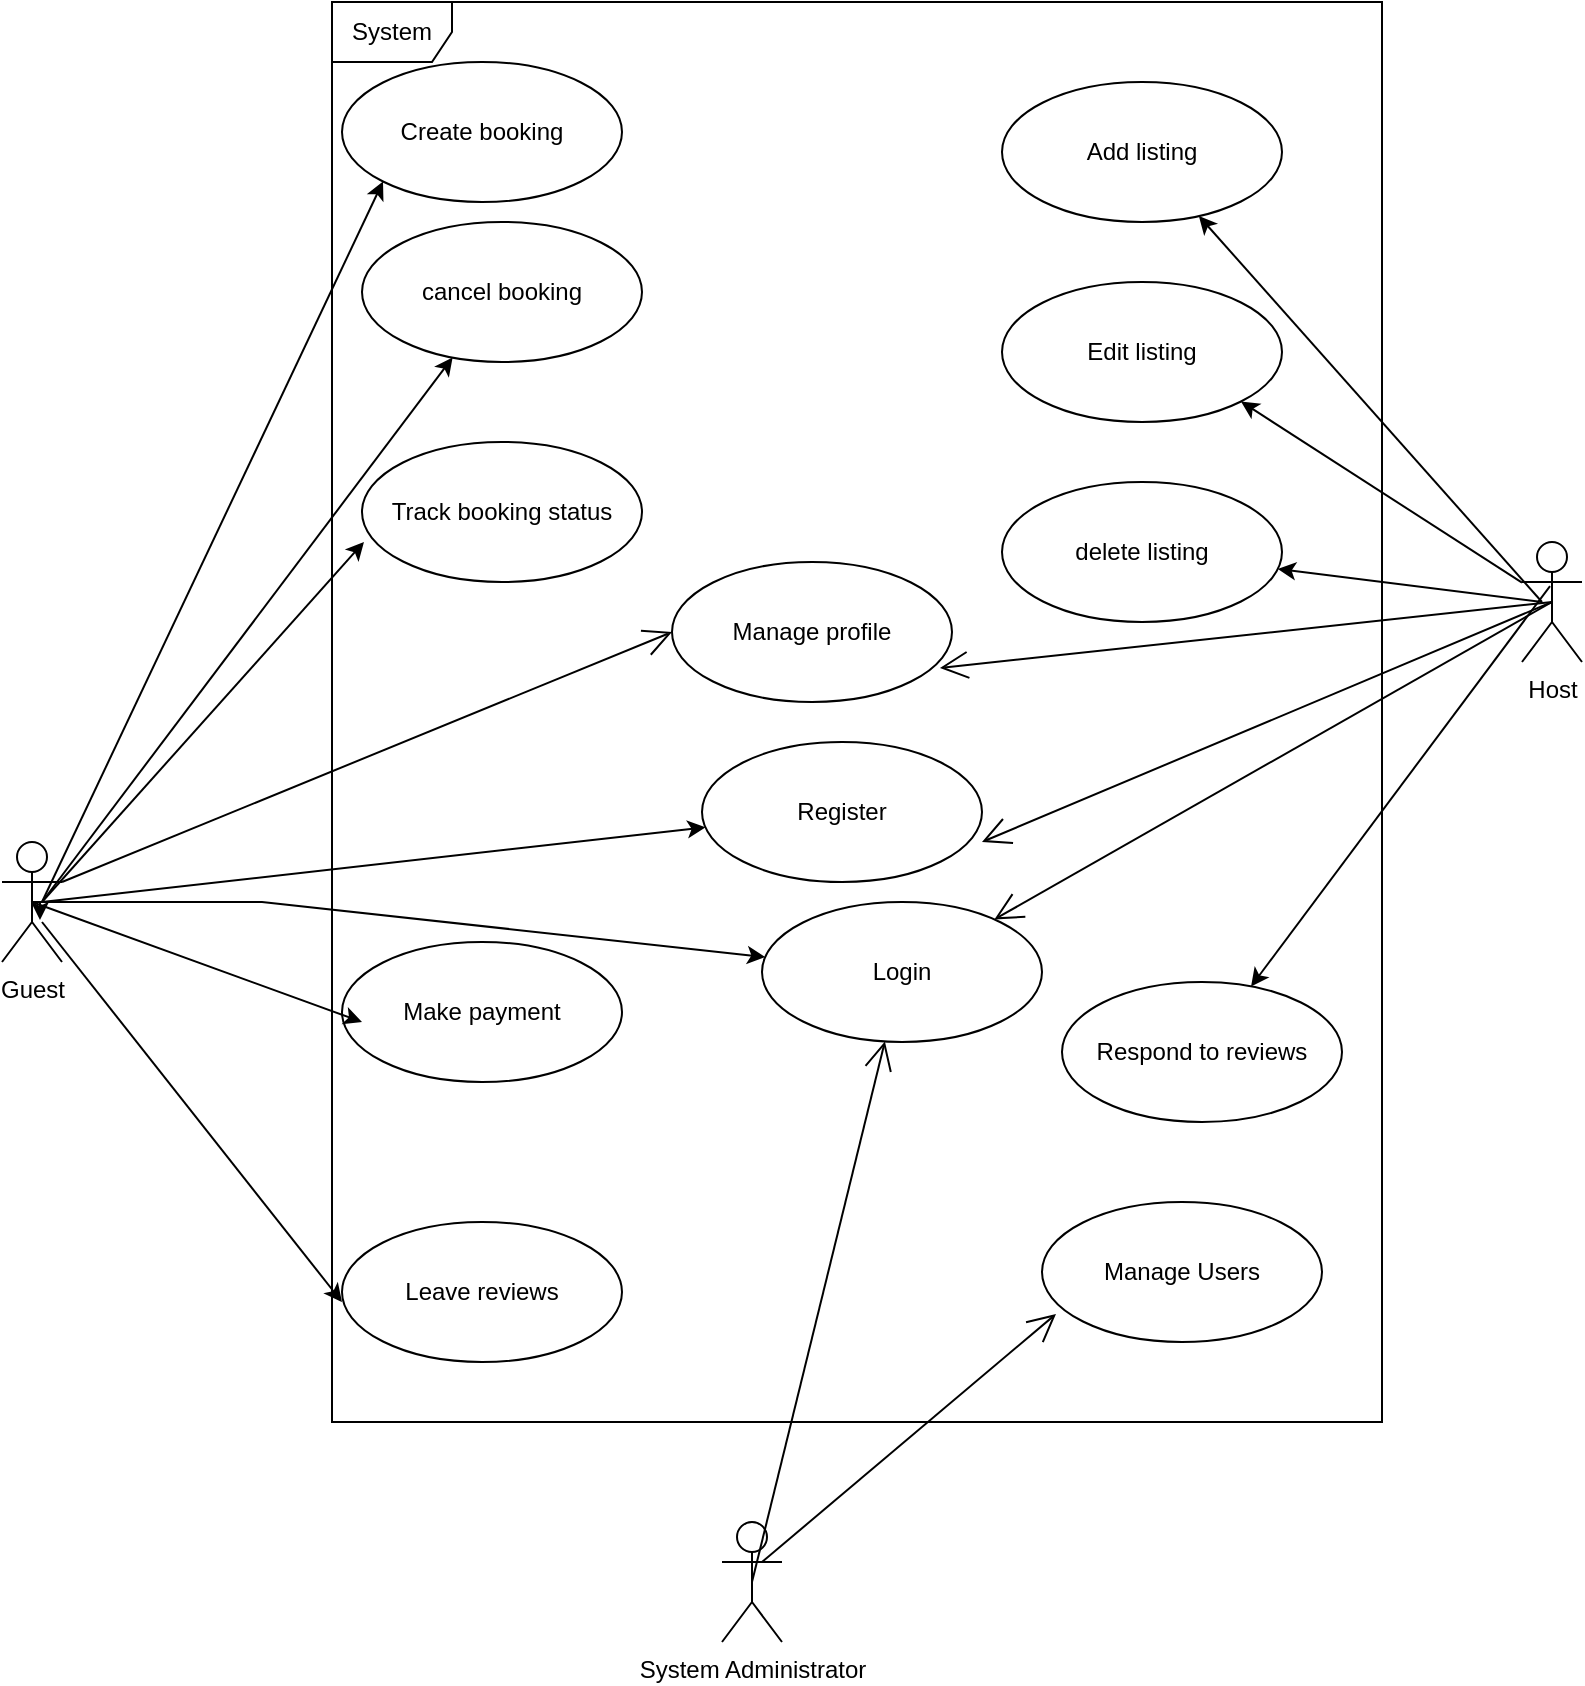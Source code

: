 <mxfile version="27.2.0">
  <diagram name="Page-1" id="sP743R7rRnxU0h5Rn-LQ">
    <mxGraphModel dx="1599" dy="793" grid="1" gridSize="10" guides="1" tooltips="1" connect="1" arrows="1" fold="1" page="1" pageScale="1" pageWidth="850" pageHeight="1100" math="0" shadow="0">
      <root>
        <mxCell id="0" />
        <mxCell id="1" parent="0" />
        <mxCell id="p8WYYzcqMeNaNPBPGeH2-3" value="System Administrator" style="shape=umlActor;verticalLabelPosition=bottom;verticalAlign=top;html=1;" parent="1" vertex="1">
          <mxGeometry x="380" y="930" width="30" height="60" as="geometry" />
        </mxCell>
        <mxCell id="p8WYYzcqMeNaNPBPGeH2-4" value="System" style="shape=umlFrame;whiteSpace=wrap;html=1;pointerEvents=0;" parent="1" vertex="1">
          <mxGeometry x="185" y="170" width="525" height="710" as="geometry" />
        </mxCell>
        <mxCell id="p8WYYzcqMeNaNPBPGeH2-6" value="Create booking" style="ellipse;whiteSpace=wrap;html=1;" parent="1" vertex="1">
          <mxGeometry x="190" y="200" width="140" height="70" as="geometry" />
        </mxCell>
        <mxCell id="p8WYYzcqMeNaNPBPGeH2-7" value="cancel booking" style="ellipse;whiteSpace=wrap;html=1;" parent="1" vertex="1">
          <mxGeometry x="200" y="280" width="140" height="70" as="geometry" />
        </mxCell>
        <mxCell id="p8WYYzcqMeNaNPBPGeH2-8" value="Track booking status" style="ellipse;whiteSpace=wrap;html=1;" parent="1" vertex="1">
          <mxGeometry x="200" y="390" width="140" height="70" as="geometry" />
        </mxCell>
        <mxCell id="p8WYYzcqMeNaNPBPGeH2-9" value="Make payment" style="ellipse;whiteSpace=wrap;html=1;" parent="1" vertex="1">
          <mxGeometry x="190" y="640" width="140" height="70" as="geometry" />
        </mxCell>
        <mxCell id="p8WYYzcqMeNaNPBPGeH2-10" value="Login" style="ellipse;whiteSpace=wrap;html=1;" parent="1" vertex="1">
          <mxGeometry x="400" y="620" width="140" height="70" as="geometry" />
        </mxCell>
        <mxCell id="p8WYYzcqMeNaNPBPGeH2-11" value="Add listing" style="ellipse;whiteSpace=wrap;html=1;" parent="1" vertex="1">
          <mxGeometry x="520" y="210" width="140" height="70" as="geometry" />
        </mxCell>
        <mxCell id="p8WYYzcqMeNaNPBPGeH2-12" value="Edit listing" style="ellipse;whiteSpace=wrap;html=1;" parent="1" vertex="1">
          <mxGeometry x="520" y="310" width="140" height="70" as="geometry" />
        </mxCell>
        <mxCell id="p8WYYzcqMeNaNPBPGeH2-13" value="delete listing" style="ellipse;whiteSpace=wrap;html=1;" parent="1" vertex="1">
          <mxGeometry x="520" y="410" width="140" height="70" as="geometry" />
        </mxCell>
        <mxCell id="p8WYYzcqMeNaNPBPGeH2-14" value="Respond to reviews" style="ellipse;whiteSpace=wrap;html=1;" parent="1" vertex="1">
          <mxGeometry x="550" y="660" width="140" height="70" as="geometry" />
        </mxCell>
        <mxCell id="p8WYYzcqMeNaNPBPGeH2-15" value="Manage profile" style="ellipse;whiteSpace=wrap;html=1;" parent="1" vertex="1">
          <mxGeometry x="355" y="450" width="140" height="70" as="geometry" />
        </mxCell>
        <mxCell id="p8WYYzcqMeNaNPBPGeH2-16" value="Leave reviews" style="ellipse;whiteSpace=wrap;html=1;" parent="1" vertex="1">
          <mxGeometry x="190" y="780" width="140" height="70" as="geometry" />
        </mxCell>
        <mxCell id="p8WYYzcqMeNaNPBPGeH2-17" value="Register" style="ellipse;whiteSpace=wrap;html=1;" parent="1" vertex="1">
          <mxGeometry x="370" y="540" width="140" height="70" as="geometry" />
        </mxCell>
        <mxCell id="p8WYYzcqMeNaNPBPGeH2-19" value="Guest" style="shape=umlActor;verticalLabelPosition=bottom;verticalAlign=top;html=1;" parent="1" vertex="1">
          <mxGeometry x="20" y="590" width="30" height="60" as="geometry" />
        </mxCell>
        <mxCell id="p8WYYzcqMeNaNPBPGeH2-21" value="Manage Users" style="ellipse;whiteSpace=wrap;html=1;" parent="1" vertex="1">
          <mxGeometry x="540" y="770" width="140" height="70" as="geometry" />
        </mxCell>
        <mxCell id="p8WYYzcqMeNaNPBPGeH2-31" value="" style="endArrow=classic;html=1;rounded=0;exitX=0.5;exitY=0.5;exitDx=0;exitDy=0;exitPerimeter=0;" parent="1" source="p8WYYzcqMeNaNPBPGeH2-19" target="p8WYYzcqMeNaNPBPGeH2-10" edge="1">
          <mxGeometry width="50" height="50" relative="1" as="geometry">
            <mxPoint x="400" y="830" as="sourcePoint" />
            <mxPoint x="150" y="620" as="targetPoint" />
            <Array as="points">
              <mxPoint x="150" y="620" />
            </Array>
          </mxGeometry>
        </mxCell>
        <mxCell id="p8WYYzcqMeNaNPBPGeH2-32" value="" style="endArrow=classic;html=1;rounded=0;entryX=0.007;entryY=0.714;entryDx=0;entryDy=0;entryPerimeter=0;" parent="1" target="p8WYYzcqMeNaNPBPGeH2-8" edge="1">
          <mxGeometry width="50" height="50" relative="1" as="geometry">
            <mxPoint x="40" y="620" as="sourcePoint" />
            <mxPoint x="90" y="570" as="targetPoint" />
          </mxGeometry>
        </mxCell>
        <mxCell id="p8WYYzcqMeNaNPBPGeH2-33" value="" style="endArrow=classic;html=1;rounded=0;" parent="1" target="p8WYYzcqMeNaNPBPGeH2-7" edge="1">
          <mxGeometry width="50" height="50" relative="1" as="geometry">
            <mxPoint x="40" y="620" as="sourcePoint" />
            <mxPoint x="90" y="570" as="targetPoint" />
          </mxGeometry>
        </mxCell>
        <mxCell id="p8WYYzcqMeNaNPBPGeH2-34" style="edgeStyle=orthogonalEdgeStyle;rounded=0;orthogonalLoop=1;jettySize=auto;html=1;exitX=0.5;exitY=0.5;exitDx=0;exitDy=0;exitPerimeter=0;entryX=0.633;entryY=0.65;entryDx=0;entryDy=0;entryPerimeter=0;" parent="1" source="p8WYYzcqMeNaNPBPGeH2-19" target="p8WYYzcqMeNaNPBPGeH2-19" edge="1">
          <mxGeometry relative="1" as="geometry" />
        </mxCell>
        <mxCell id="p8WYYzcqMeNaNPBPGeH2-35" value="" style="endArrow=classic;html=1;rounded=0;exitX=0.5;exitY=0.5;exitDx=0;exitDy=0;exitPerimeter=0;" parent="1" source="p8WYYzcqMeNaNPBPGeH2-19" edge="1">
          <mxGeometry width="50" height="50" relative="1" as="geometry">
            <mxPoint x="150" y="730" as="sourcePoint" />
            <mxPoint x="200" y="680" as="targetPoint" />
          </mxGeometry>
        </mxCell>
        <mxCell id="p8WYYzcqMeNaNPBPGeH2-36" value="" style="endArrow=classic;html=1;rounded=0;" parent="1" edge="1">
          <mxGeometry width="50" height="50" relative="1" as="geometry">
            <mxPoint x="40" y="630" as="sourcePoint" />
            <mxPoint x="190" y="820" as="targetPoint" />
          </mxGeometry>
        </mxCell>
        <mxCell id="p8WYYzcqMeNaNPBPGeH2-37" value="" style="endArrow=classic;html=1;rounded=0;entryX=0;entryY=1;entryDx=0;entryDy=0;" parent="1" target="p8WYYzcqMeNaNPBPGeH2-6" edge="1">
          <mxGeometry width="50" height="50" relative="1" as="geometry">
            <mxPoint x="40" y="620" as="sourcePoint" />
            <mxPoint x="90" y="570" as="targetPoint" />
          </mxGeometry>
        </mxCell>
        <mxCell id="p8WYYzcqMeNaNPBPGeH2-38" value="" style="endArrow=classic;html=1;rounded=0;" parent="1" target="p8WYYzcqMeNaNPBPGeH2-17" edge="1">
          <mxGeometry width="50" height="50" relative="1" as="geometry">
            <mxPoint x="40" y="620" as="sourcePoint" />
            <mxPoint x="90" y="570" as="targetPoint" />
          </mxGeometry>
        </mxCell>
        <mxCell id="p8WYYzcqMeNaNPBPGeH2-39" value="" style="endArrow=classic;html=1;rounded=0;" parent="1" target="p8WYYzcqMeNaNPBPGeH2-13" edge="1">
          <mxGeometry width="50" height="50" relative="1" as="geometry">
            <mxPoint x="790" y="470" as="sourcePoint" />
            <mxPoint x="850" y="420" as="targetPoint" />
            <Array as="points" />
          </mxGeometry>
        </mxCell>
        <mxCell id="p8WYYzcqMeNaNPBPGeH2-41" value="" style="endArrow=classic;html=1;rounded=0;entryX=1;entryY=1;entryDx=0;entryDy=0;" parent="1" source="p8WYYzcqMeNaNPBPGeH2-2" target="p8WYYzcqMeNaNPBPGeH2-12" edge="1">
          <mxGeometry width="50" height="50" relative="1" as="geometry">
            <mxPoint x="805" y="429.289" as="sourcePoint" />
            <mxPoint x="805" y="379.289" as="targetPoint" />
          </mxGeometry>
        </mxCell>
        <mxCell id="p8WYYzcqMeNaNPBPGeH2-42" value="" style="endArrow=classic;html=1;rounded=0;" parent="1" target="p8WYYzcqMeNaNPBPGeH2-11" edge="1">
          <mxGeometry width="50" height="50" relative="1" as="geometry">
            <mxPoint x="790" y="470" as="sourcePoint" />
            <mxPoint x="840" y="420" as="targetPoint" />
          </mxGeometry>
        </mxCell>
        <mxCell id="p8WYYzcqMeNaNPBPGeH2-44" value="" style="endArrow=classic;html=1;rounded=0;exitX=0.467;exitY=0.367;exitDx=0;exitDy=0;exitPerimeter=0;" parent="1" source="p8WYYzcqMeNaNPBPGeH2-2" target="p8WYYzcqMeNaNPBPGeH2-14" edge="1">
          <mxGeometry width="50" height="50" relative="1" as="geometry">
            <mxPoint x="400" y="590" as="sourcePoint" />
            <mxPoint x="450" y="540" as="targetPoint" />
          </mxGeometry>
        </mxCell>
        <mxCell id="p8WYYzcqMeNaNPBPGeH2-47" value="" style="endArrow=open;endFill=1;endSize=12;html=1;rounded=0;entryX=1;entryY=0.714;entryDx=0;entryDy=0;entryPerimeter=0;exitX=0.5;exitY=0.5;exitDx=0;exitDy=0;exitPerimeter=0;" parent="1" source="p8WYYzcqMeNaNPBPGeH2-2" target="p8WYYzcqMeNaNPBPGeH2-17" edge="1">
          <mxGeometry width="160" relative="1" as="geometry">
            <mxPoint x="810" y="470" as="sourcePoint" />
            <mxPoint x="970" y="470" as="targetPoint" />
          </mxGeometry>
        </mxCell>
        <mxCell id="p8WYYzcqMeNaNPBPGeH2-2" value="Host&lt;div&gt;&lt;br&gt;&lt;/div&gt;" style="shape=umlActor;verticalLabelPosition=bottom;verticalAlign=top;html=1;" parent="1" vertex="1">
          <mxGeometry x="780" y="440" width="30" height="60" as="geometry" />
        </mxCell>
        <mxCell id="p8WYYzcqMeNaNPBPGeH2-49" value="" style="endArrow=open;endFill=1;endSize=12;html=1;rounded=0;exitX=0.5;exitY=0.5;exitDx=0;exitDy=0;exitPerimeter=0;entryX=0.957;entryY=0.757;entryDx=0;entryDy=0;entryPerimeter=0;" parent="1" source="p8WYYzcqMeNaNPBPGeH2-2" target="p8WYYzcqMeNaNPBPGeH2-15" edge="1">
          <mxGeometry width="160" relative="1" as="geometry">
            <mxPoint x="340" y="500" as="sourcePoint" />
            <mxPoint x="500" y="500" as="targetPoint" />
          </mxGeometry>
        </mxCell>
        <mxCell id="p8WYYzcqMeNaNPBPGeH2-50" value="" style="endArrow=open;endFill=1;endSize=12;html=1;rounded=0;entryX=0;entryY=0.5;entryDx=0;entryDy=0;" parent="1" target="p8WYYzcqMeNaNPBPGeH2-15" edge="1">
          <mxGeometry width="160" relative="1" as="geometry">
            <mxPoint x="50" y="610" as="sourcePoint" />
            <mxPoint x="210" y="610" as="targetPoint" />
          </mxGeometry>
        </mxCell>
        <mxCell id="p8WYYzcqMeNaNPBPGeH2-51" value="" style="endArrow=open;endFill=1;endSize=12;html=1;rounded=0;exitX=0.5;exitY=0.5;exitDx=0;exitDy=0;exitPerimeter=0;" parent="1" source="p8WYYzcqMeNaNPBPGeH2-3" target="p8WYYzcqMeNaNPBPGeH2-10" edge="1">
          <mxGeometry width="160" relative="1" as="geometry">
            <mxPoint x="360" y="890" as="sourcePoint" />
            <mxPoint x="520" y="890" as="targetPoint" />
          </mxGeometry>
        </mxCell>
        <mxCell id="p8WYYzcqMeNaNPBPGeH2-53" value="" style="endArrow=open;endFill=1;endSize=12;html=1;rounded=0;entryX=0.05;entryY=0.8;entryDx=0;entryDy=0;entryPerimeter=0;" parent="1" target="p8WYYzcqMeNaNPBPGeH2-21" edge="1">
          <mxGeometry width="160" relative="1" as="geometry">
            <mxPoint x="400" y="950" as="sourcePoint" />
            <mxPoint x="550" y="950" as="targetPoint" />
          </mxGeometry>
        </mxCell>
        <mxCell id="Ymo7qo8QJtHG1zU0mOyW-2" value="" style="endArrow=open;endFill=1;endSize=12;html=1;rounded=0;exitX=0.5;exitY=0.5;exitDx=0;exitDy=0;exitPerimeter=0;" edge="1" parent="1" source="p8WYYzcqMeNaNPBPGeH2-2" target="p8WYYzcqMeNaNPBPGeH2-10">
          <mxGeometry width="160" relative="1" as="geometry">
            <mxPoint x="805" y="480" as="sourcePoint" />
            <mxPoint x="520" y="600" as="targetPoint" />
            <Array as="points" />
          </mxGeometry>
        </mxCell>
      </root>
    </mxGraphModel>
  </diagram>
</mxfile>
